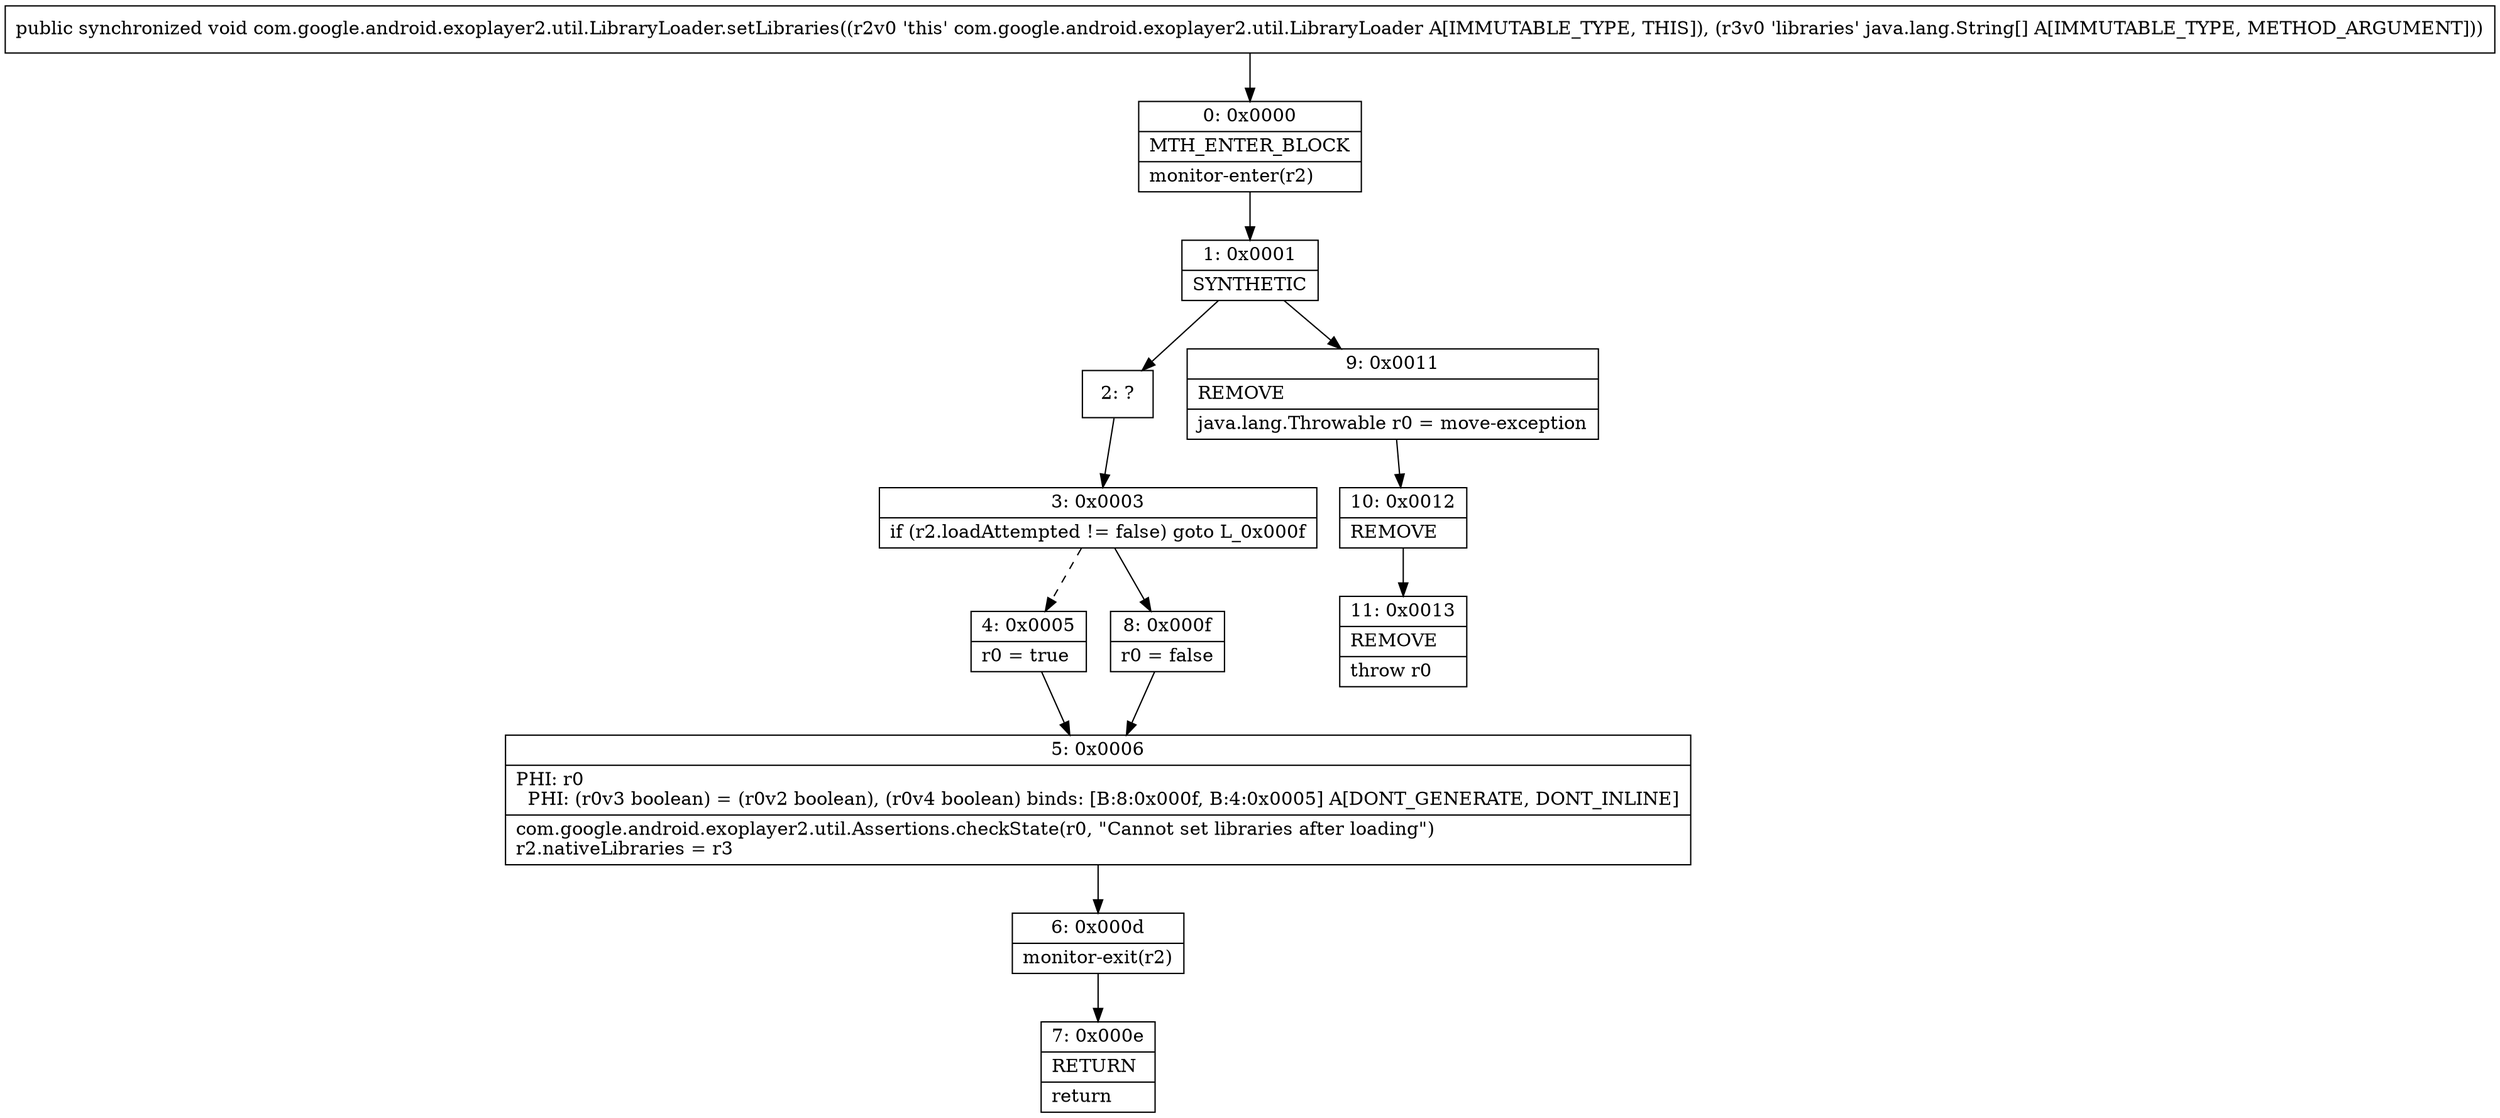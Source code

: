 digraph "CFG forcom.google.android.exoplayer2.util.LibraryLoader.setLibraries([Ljava\/lang\/String;)V" {
Node_0 [shape=record,label="{0\:\ 0x0000|MTH_ENTER_BLOCK\l|monitor\-enter(r2)\l}"];
Node_1 [shape=record,label="{1\:\ 0x0001|SYNTHETIC\l}"];
Node_2 [shape=record,label="{2\:\ ?}"];
Node_3 [shape=record,label="{3\:\ 0x0003|if (r2.loadAttempted != false) goto L_0x000f\l}"];
Node_4 [shape=record,label="{4\:\ 0x0005|r0 = true\l}"];
Node_5 [shape=record,label="{5\:\ 0x0006|PHI: r0 \l  PHI: (r0v3 boolean) = (r0v2 boolean), (r0v4 boolean) binds: [B:8:0x000f, B:4:0x0005] A[DONT_GENERATE, DONT_INLINE]\l|com.google.android.exoplayer2.util.Assertions.checkState(r0, \"Cannot set libraries after loading\")\lr2.nativeLibraries = r3\l}"];
Node_6 [shape=record,label="{6\:\ 0x000d|monitor\-exit(r2)\l}"];
Node_7 [shape=record,label="{7\:\ 0x000e|RETURN\l|return\l}"];
Node_8 [shape=record,label="{8\:\ 0x000f|r0 = false\l}"];
Node_9 [shape=record,label="{9\:\ 0x0011|REMOVE\l|java.lang.Throwable r0 = move\-exception\l}"];
Node_10 [shape=record,label="{10\:\ 0x0012|REMOVE\l}"];
Node_11 [shape=record,label="{11\:\ 0x0013|REMOVE\l|throw r0\l}"];
MethodNode[shape=record,label="{public synchronized void com.google.android.exoplayer2.util.LibraryLoader.setLibraries((r2v0 'this' com.google.android.exoplayer2.util.LibraryLoader A[IMMUTABLE_TYPE, THIS]), (r3v0 'libraries' java.lang.String[] A[IMMUTABLE_TYPE, METHOD_ARGUMENT])) }"];
MethodNode -> Node_0;
Node_0 -> Node_1;
Node_1 -> Node_2;
Node_1 -> Node_9;
Node_2 -> Node_3;
Node_3 -> Node_4[style=dashed];
Node_3 -> Node_8;
Node_4 -> Node_5;
Node_5 -> Node_6;
Node_6 -> Node_7;
Node_8 -> Node_5;
Node_9 -> Node_10;
Node_10 -> Node_11;
}

